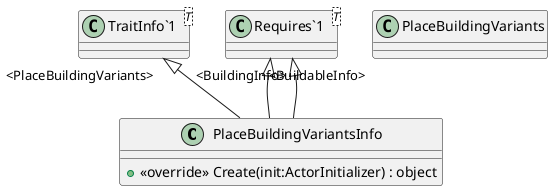 @startuml
class PlaceBuildingVariantsInfo {
    + <<override>> Create(init:ActorInitializer) : object
}
class PlaceBuildingVariants {
}
class "TraitInfo`1"<T> {
}
class "Requires`1"<T> {
}
"TraitInfo`1" "<PlaceBuildingVariants>" <|-- PlaceBuildingVariantsInfo
"Requires`1" "<BuildingInfo>" <|-- PlaceBuildingVariantsInfo
"Requires`1" "<BuildableInfo>" <|-- PlaceBuildingVariantsInfo
@enduml

